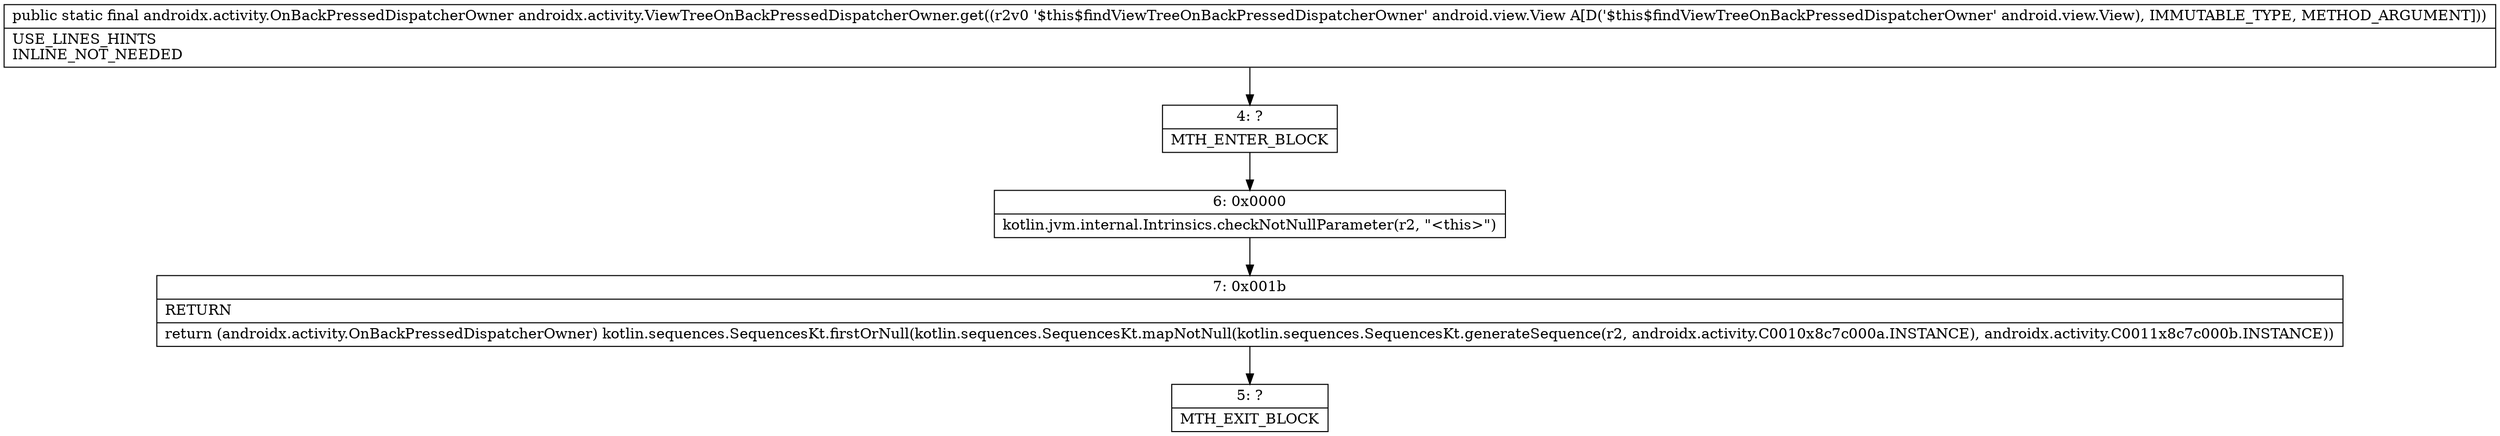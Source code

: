 digraph "CFG forandroidx.activity.ViewTreeOnBackPressedDispatcherOwner.get(Landroid\/view\/View;)Landroidx\/activity\/OnBackPressedDispatcherOwner;" {
Node_4 [shape=record,label="{4\:\ ?|MTH_ENTER_BLOCK\l}"];
Node_6 [shape=record,label="{6\:\ 0x0000|kotlin.jvm.internal.Intrinsics.checkNotNullParameter(r2, \"\<this\>\")\l}"];
Node_7 [shape=record,label="{7\:\ 0x001b|RETURN\l|return (androidx.activity.OnBackPressedDispatcherOwner) kotlin.sequences.SequencesKt.firstOrNull(kotlin.sequences.SequencesKt.mapNotNull(kotlin.sequences.SequencesKt.generateSequence(r2, androidx.activity.C0010x8c7c000a.INSTANCE), androidx.activity.C0011x8c7c000b.INSTANCE))\l}"];
Node_5 [shape=record,label="{5\:\ ?|MTH_EXIT_BLOCK\l}"];
MethodNode[shape=record,label="{public static final androidx.activity.OnBackPressedDispatcherOwner androidx.activity.ViewTreeOnBackPressedDispatcherOwner.get((r2v0 '$this$findViewTreeOnBackPressedDispatcherOwner' android.view.View A[D('$this$findViewTreeOnBackPressedDispatcherOwner' android.view.View), IMMUTABLE_TYPE, METHOD_ARGUMENT]))  | USE_LINES_HINTS\lINLINE_NOT_NEEDED\l}"];
MethodNode -> Node_4;Node_4 -> Node_6;
Node_6 -> Node_7;
Node_7 -> Node_5;
}

